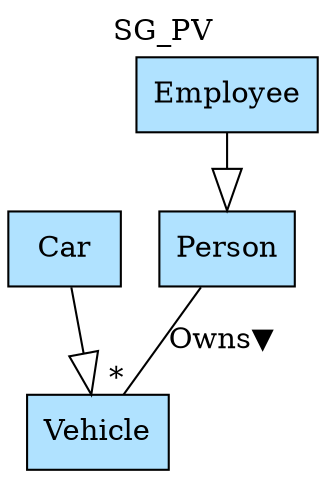 digraph {graph[label=SG_PV,labelloc=tl,labelfontsize=12];
"Person"[shape=record,fillcolor=lightskyblue1,style = filled,label="Person"];
"Vehicle"[shape=record,fillcolor=lightskyblue1,style = filled,label="Vehicle"];
"Car"[shape=record,fillcolor=lightskyblue1,style = filled,label="Car"];
"Employee"[shape=record,fillcolor=lightskyblue1,style = filled,label="Employee"];

"Person"->"Vehicle"[label="Owns▼",dir=none,taillabel="",headlabel="*"];
"Employee"->"Person"[arrowhead=onormal,arrowsize=2.0];
"Car"->"Vehicle"[arrowhead=onormal,arrowsize=2.0];
}
